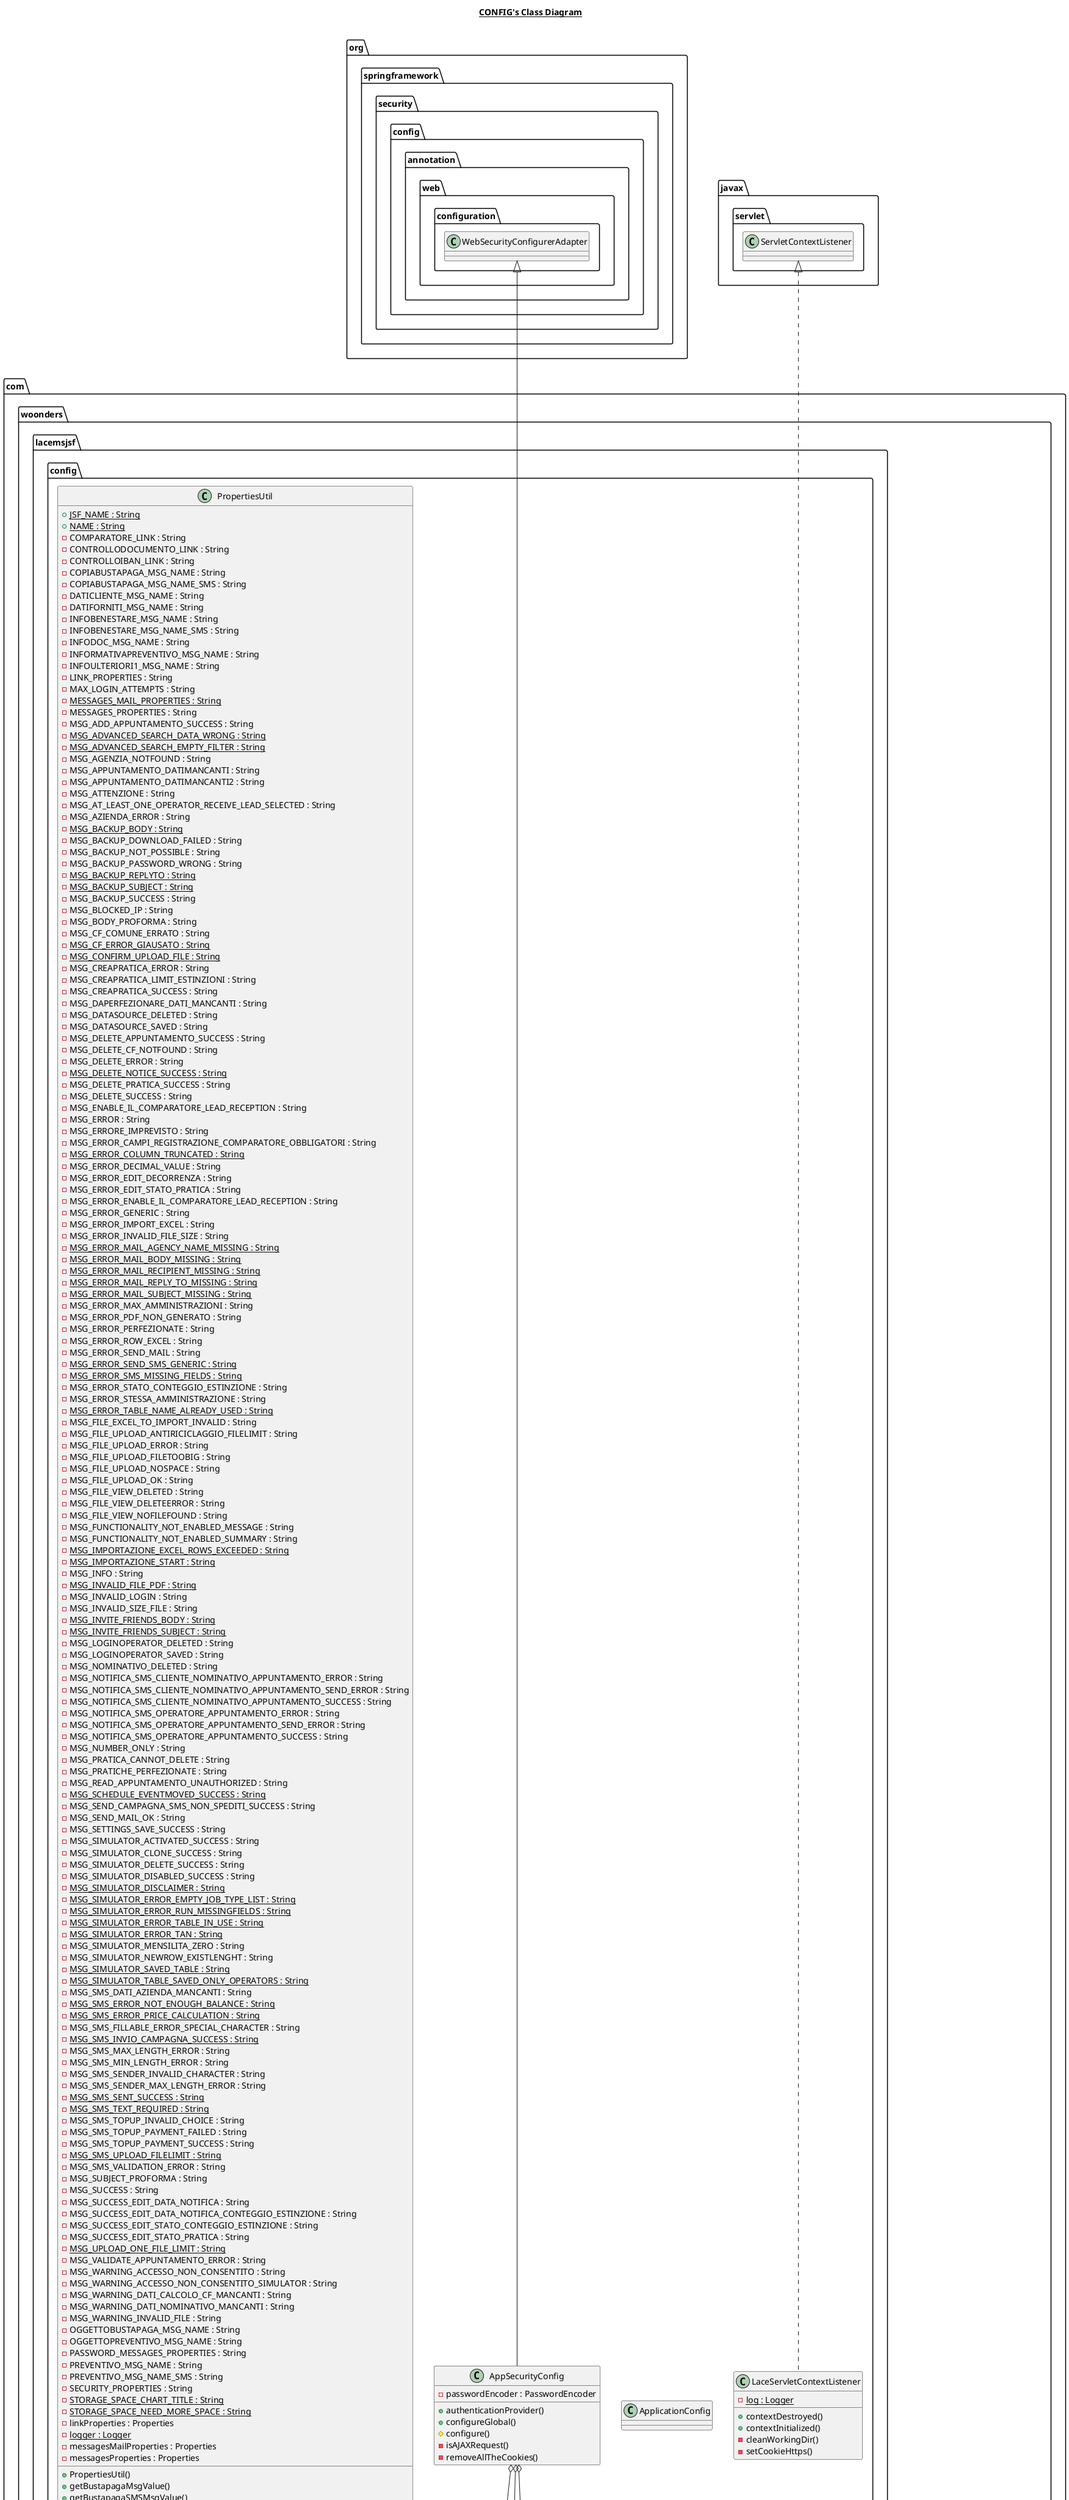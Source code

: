 @startuml

title __CONFIG's Class Diagram__\n

  namespace com.woonders.lacemsjsf.config {
    class com.woonders.lacemsjsf.config.AppSecurityConfig {
        - passwordEncoder : PasswordEncoder
        + authenticationProvider()
        + configureGlobal()
        # configure()
        - isAJAXRequest()
        - removeAllTheCookies()
    }
  }
  

  namespace com.woonders.lacemsjsf.config {
    class com.woonders.lacemsjsf.config.ApplicationConfig {
    }
  }
  

  namespace com.woonders.lacemsjsf.config {
    class com.woonders.lacemsjsf.config.LaceServletContextListener {
        {static} - log : Logger
        + contextDestroyed()
        + contextInitialized()
        - cleanWorkingDir()
        - setCookieHttps()
    }
  }
  

  namespace com.woonders.lacemsjsf.config {
    class com.woonders.lacemsjsf.config.PropertiesUtil {
        {static} + JSF_NAME : String
        {static} + NAME : String
        - COMPARATORE_LINK : String
        - CONTROLLODOCUMENTO_LINK : String
        - CONTROLLOIBAN_LINK : String
        - COPIABUSTAPAGA_MSG_NAME : String
        - COPIABUSTAPAGA_MSG_NAME_SMS : String
        - DATICLIENTE_MSG_NAME : String
        - DATIFORNITI_MSG_NAME : String
        - INFOBENESTARE_MSG_NAME : String
        - INFOBENESTARE_MSG_NAME_SMS : String
        - INFODOC_MSG_NAME : String
        - INFORMATIVAPREVENTIVO_MSG_NAME : String
        - INFOULTERIORI1_MSG_NAME : String
        - LINK_PROPERTIES : String
        - MAX_LOGIN_ATTEMPTS : String
        {static} - MESSAGES_MAIL_PROPERTIES : String
        - MESSAGES_PROPERTIES : String
        - MSG_ADD_APPUNTAMENTO_SUCCESS : String
        {static} - MSG_ADVANCED_SEARCH_DATA_WRONG : String
        {static} - MSG_ADVANCED_SEARCH_EMPTY_FILTER : String
        - MSG_AGENZIA_NOTFOUND : String
        - MSG_APPUNTAMENTO_DATIMANCANTI : String
        - MSG_APPUNTAMENTO_DATIMANCANTI2 : String
        - MSG_ATTENZIONE : String
        - MSG_AT_LEAST_ONE_OPERATOR_RECEIVE_LEAD_SELECTED : String
        - MSG_AZIENDA_ERROR : String
        {static} - MSG_BACKUP_BODY : String
        - MSG_BACKUP_DOWNLOAD_FAILED : String
        - MSG_BACKUP_NOT_POSSIBLE : String
        - MSG_BACKUP_PASSWORD_WRONG : String
        {static} - MSG_BACKUP_REPLYTO : String
        {static} - MSG_BACKUP_SUBJECT : String
        - MSG_BACKUP_SUCCESS : String
        - MSG_BLOCKED_IP : String
        - MSG_BODY_PROFORMA : String
        - MSG_CF_COMUNE_ERRATO : String
        {static} - MSG_CF_ERROR_GIAUSATO : String
        {static} - MSG_CONFIRM_UPLOAD_FILE : String
        - MSG_CREAPRATICA_ERROR : String
        - MSG_CREAPRATICA_LIMIT_ESTINZIONI : String
        - MSG_CREAPRATICA_SUCCESS : String
        - MSG_DAPERFEZIONARE_DATI_MANCANTI : String
        - MSG_DATASOURCE_DELETED : String
        - MSG_DATASOURCE_SAVED : String
        - MSG_DELETE_APPUNTAMENTO_SUCCESS : String
        - MSG_DELETE_CF_NOTFOUND : String
        - MSG_DELETE_ERROR : String
        {static} - MSG_DELETE_NOTICE_SUCCESS : String
        - MSG_DELETE_PRATICA_SUCCESS : String
        - MSG_DELETE_SUCCESS : String
        - MSG_ENABLE_IL_COMPARATORE_LEAD_RECEPTION : String
        - MSG_ERROR : String
        - MSG_ERRORE_IMPREVISTO : String
        - MSG_ERROR_CAMPI_REGISTRAZIONE_COMPARATORE_OBBLIGATORI : String
        {static} - MSG_ERROR_COLUMN_TRUNCATED : String
        - MSG_ERROR_DECIMAL_VALUE : String
        - MSG_ERROR_EDIT_DECORRENZA : String
        - MSG_ERROR_EDIT_STATO_PRATICA : String
        - MSG_ERROR_ENABLE_IL_COMPARATORE_LEAD_RECEPTION : String
        - MSG_ERROR_GENERIC : String
        - MSG_ERROR_IMPORT_EXCEL : String
        - MSG_ERROR_INVALID_FILE_SIZE : String
        {static} - MSG_ERROR_MAIL_AGENCY_NAME_MISSING : String
        {static} - MSG_ERROR_MAIL_BODY_MISSING : String
        {static} - MSG_ERROR_MAIL_RECIPIENT_MISSING : String
        {static} - MSG_ERROR_MAIL_REPLY_TO_MISSING : String
        {static} - MSG_ERROR_MAIL_SUBJECT_MISSING : String
        - MSG_ERROR_MAX_AMMINISTRAZIONI : String
        - MSG_ERROR_PDF_NON_GENERATO : String
        - MSG_ERROR_PERFEZIONATE : String
        - MSG_ERROR_ROW_EXCEL : String
        - MSG_ERROR_SEND_MAIL : String
        {static} - MSG_ERROR_SEND_SMS_GENERIC : String
        {static} - MSG_ERROR_SMS_MISSING_FIELDS : String
        - MSG_ERROR_STATO_CONTEGGIO_ESTINZIONE : String
        - MSG_ERROR_STESSA_AMMINISTRAZIONE : String
        {static} - MSG_ERROR_TABLE_NAME_ALREADY_USED : String
        - MSG_FILE_EXCEL_TO_IMPORT_INVALID : String
        - MSG_FILE_UPLOAD_ANTIRICICLAGGIO_FILELIMIT : String
        - MSG_FILE_UPLOAD_ERROR : String
        - MSG_FILE_UPLOAD_FILETOOBIG : String
        - MSG_FILE_UPLOAD_NOSPACE : String
        - MSG_FILE_UPLOAD_OK : String
        - MSG_FILE_VIEW_DELETED : String
        - MSG_FILE_VIEW_DELETEERROR : String
        - MSG_FILE_VIEW_NOFILEFOUND : String
        - MSG_FUNCTIONALITY_NOT_ENABLED_MESSAGE : String
        - MSG_FUNCTIONALITY_NOT_ENABLED_SUMMARY : String
        {static} - MSG_IMPORTAZIONE_EXCEL_ROWS_EXCEEDED : String
        {static} - MSG_IMPORTAZIONE_START : String
        - MSG_INFO : String
        {static} - MSG_INVALID_FILE_PDF : String
        - MSG_INVALID_LOGIN : String
        - MSG_INVALID_SIZE_FILE : String
        {static} - MSG_INVITE_FRIENDS_BODY : String
        {static} - MSG_INVITE_FRIENDS_SUBJECT : String
        - MSG_LOGINOPERATOR_DELETED : String
        - MSG_LOGINOPERATOR_SAVED : String
        - MSG_NOMINATIVO_DELETED : String
        - MSG_NOTIFICA_SMS_CLIENTE_NOMINATIVO_APPUNTAMENTO_ERROR : String
        - MSG_NOTIFICA_SMS_CLIENTE_NOMINATIVO_APPUNTAMENTO_SEND_ERROR : String
        - MSG_NOTIFICA_SMS_CLIENTE_NOMINATIVO_APPUNTAMENTO_SUCCESS : String
        - MSG_NOTIFICA_SMS_OPERATORE_APPUNTAMENTO_ERROR : String
        - MSG_NOTIFICA_SMS_OPERATORE_APPUNTAMENTO_SEND_ERROR : String
        - MSG_NOTIFICA_SMS_OPERATORE_APPUNTAMENTO_SUCCESS : String
        - MSG_NUMBER_ONLY : String
        - MSG_PRATICA_CANNOT_DELETE : String
        - MSG_PRATICHE_PERFEZIONATE : String
        - MSG_READ_APPUNTAMENTO_UNAUTHORIZED : String
        {static} - MSG_SCHEDULE_EVENTMOVED_SUCCESS : String
        - MSG_SEND_CAMPAGNA_SMS_NON_SPEDITI_SUCCESS : String
        - MSG_SEND_MAIL_OK : String
        - MSG_SETTINGS_SAVE_SUCCESS : String
        - MSG_SIMULATOR_ACTIVATED_SUCCESS : String
        - MSG_SIMULATOR_CLONE_SUCCESS : String
        - MSG_SIMULATOR_DELETE_SUCCESS : String
        - MSG_SIMULATOR_DISABLED_SUCCESS : String
        {static} - MSG_SIMULATOR_DISCLAIMER : String
        {static} - MSG_SIMULATOR_ERROR_EMPTY_JOB_TYPE_LIST : String
        {static} - MSG_SIMULATOR_ERROR_RUN_MISSINGFIELDS : String
        {static} - MSG_SIMULATOR_ERROR_TABLE_IN_USE : String
        {static} - MSG_SIMULATOR_ERROR_TAN : String
        - MSG_SIMULATOR_MENSILITA_ZERO : String
        - MSG_SIMULATOR_NEWROW_EXISTLENGHT : String
        {static} - MSG_SIMULATOR_SAVED_TABLE : String
        {static} - MSG_SIMULATOR_TABLE_SAVED_ONLY_OPERATORS : String
        - MSG_SMS_DATI_AZIENDA_MANCANTI : String
        {static} - MSG_SMS_ERROR_NOT_ENOUGH_BALANCE : String
        {static} - MSG_SMS_ERROR_PRICE_CALCULATION : String
        - MSG_SMS_FILLABLE_ERROR_SPECIAL_CHARACTER : String
        {static} - MSG_SMS_INVIO_CAMPAGNA_SUCCESS : String
        - MSG_SMS_MAX_LENGTH_ERROR : String
        - MSG_SMS_MIN_LENGTH_ERROR : String
        - MSG_SMS_SENDER_INVALID_CHARACTER : String
        - MSG_SMS_SENDER_MAX_LENGTH_ERROR : String
        {static} - MSG_SMS_SENT_SUCCESS : String
        {static} - MSG_SMS_TEXT_REQUIRED : String
        - MSG_SMS_TOPUP_INVALID_CHOICE : String
        - MSG_SMS_TOPUP_PAYMENT_FAILED : String
        - MSG_SMS_TOPUP_PAYMENT_SUCCESS : String
        {static} - MSG_SMS_UPLOAD_FILELIMIT : String
        - MSG_SMS_VALIDATION_ERROR : String
        - MSG_SUBJECT_PROFORMA : String
        - MSG_SUCCESS : String
        - MSG_SUCCESS_EDIT_DATA_NOTIFICA : String
        - MSG_SUCCESS_EDIT_DATA_NOTIFICA_CONTEGGIO_ESTINZIONE : String
        - MSG_SUCCESS_EDIT_STATO_CONTEGGIO_ESTINZIONE : String
        - MSG_SUCCESS_EDIT_STATO_PRATICA : String
        {static} - MSG_UPLOAD_ONE_FILE_LIMIT : String
        - MSG_VALIDATE_APPUNTAMENTO_ERROR : String
        - MSG_WARNING_ACCESSO_NON_CONSENTITO : String
        - MSG_WARNING_ACCESSO_NON_CONSENTITO_SIMULATOR : String
        - MSG_WARNING_DATI_CALCOLO_CF_MANCANTI : String
        - MSG_WARNING_DATI_NOMINATIVO_MANCANTI : String
        - MSG_WARNING_INVALID_FILE : String
        - OGGETTOBUSTAPAGA_MSG_NAME : String
        - OGGETTOPREVENTIVO_MSG_NAME : String
        - PASSWORD_MESSAGES_PROPERTIES : String
        - PREVENTIVO_MSG_NAME : String
        - PREVENTIVO_MSG_NAME_SMS : String
        - SECURITY_PROPERTIES : String
        {static} - STORAGE_SPACE_CHART_TITLE : String
        {static} - STORAGE_SPACE_NEED_MORE_SPACE : String
        - linkProperties : Properties
        {static} - logger : Logger
        - messagesMailProperties : Properties
        - messagesProperties : Properties
        + PropertiesUtil()
        + getBustapagaMsgValue()
        + getBustapagaSMSMsgValue()
        + getDatiClienteMsgValue()
        + getDatiFornitiMsgValue()
        + getInfoBenestareMsgValue()
        + getInfoBenestareSMSMsgValue()
        + getInfoDocMsgValue()
        + getInfoUlteriori1MsgValue()
        + getInformativaPreventivoMsgValue()
        + getLinkComparatoreValue()
        + getLinkDocumentiValue()
        + getLinkIbanValue()
        + getMsgAccessoNonConsentito()
        + getMsgAccessoNonConsentitoSimulator()
        + getMsgAddAppuntamentoSuccess()
        + getMsgAdvancedSearchDataWrong()
        + getMsgAdvancedSearchEmptyFilter()
        + getMsgAgenziaNotFound()
        + getMsgAppuntamentoClienteNominativoNotificaSmsError()
        + getMsgAppuntamentoClienteNominativoNotificaSmsSendError()
        + getMsgAppuntamentoClienteNominativoNotificaSmsSuccess()
        + getMsgAppuntamentoDatiMancanti()
        + getMsgAppuntamentoDatiMancanti2()
        + getMsgAppuntamentoOperatoreNotificaSmsError()
        + getMsgAppuntamentoOperatoreNotificaSmsSendError()
        + getMsgAppuntamentoOperatoreNotificaSmsSuccess()
        + getMsgAppuntamentoValidateError()
        + getMsgAtLeastOneOperatorReceiveLeadSelected()
        + getMsgAttenzione()
        + getMsgAziendaError()
        + getMsgBackupBody()
        + getMsgBackupDownloadFailed()
        + getMsgBackupNotPossible()
        + getMsgBackupPasswordWrong()
        + getMsgBackupReplyto()
        + getMsgBackupSubject()
        + getMsgBackupSuccess()
        + getMsgBlockedIp()
        + getMsgBodyProforma()
        + getMsgCfComuneErrato()
        + getMsgCfErrorGiaUsato()
        + getMsgConfirmUploadFile()
        + getMsgCreaPraticaError()
        + getMsgCreaPraticaLimitEstinzioni()
        + getMsgCreaPraticaSuccess()
        + getMsgDaPerfezionareDatiMancanti()
        + getMsgDataSourceDeleted()
        + getMsgDataSourceSaved()
        + getMsgDatiAziendaMancanti()
        + getMsgDatiCalcoloCfMancanti()
        + getMsgDatiNominativoMancanti()
        + getMsgDeleteAppuntamentoSuccess()
        + getMsgDeleteCfNotFound()
        + getMsgDeleteError()
        + getMsgDeleteNoticeSuccess()
        + getMsgDeletePraticaSuccess()
        + getMsgDeleteSuccess()
        + getMsgEnableIlComparatoreLeadReception()
        + getMsgError()
        + getMsgErrorCampiRegistrazioneComparatoreObbligatori()
        + getMsgErrorColumnTruncated()
        + getMsgErrorDecimalValue()
        + getMsgErrorEditDecorrenza()
        + getMsgErrorEditStatoConteggioEstinzione()
        + getMsgErrorEditStatoPratica()
        + getMsgErrorEnableIlComparatoreLeadReception()
        + getMsgErrorGeneric()
        + getMsgErrorImportExcel()
        + getMsgErrorMailAgencyNameMissing()
        + getMsgErrorMailBodyMissing()
        + getMsgErrorMailRecipientMissing()
        + getMsgErrorMailReplyToMissing()
        + getMsgErrorMailSubjectMissing()
        + getMsgErrorMaxAmministrazioni()
        + getMsgErrorPdfNonGenerato()
        + getMsgErrorPerfezionate()
        + getMsgErrorRowExcel()
        + getMsgErrorSendMail()
        + getMsgErrorSendSmsGeneric()
        + getMsgErrorSmsMissingFields()
        + getMsgErrorStessaAmministrazione()
        + getMsgErroreImprevisto()
        + getMsgFileExcelToImportNotValid()
        + getMsgFileUploadAntiriciclaggioFileLimit()
        + getMsgFileUploadError()
        + getMsgFileUploadNoSpace()
        + getMsgFileUploadOk()
        + getMsgFileUploadTooBig()
        + getMsgFileViewDeleteError()
        + getMsgFileViewDeleted()
        + getMsgFileViewNoFileFound()
        + getMsgFunctionalityNotEnabledFull()
        + getMsgFunctionalityNotEnabledMessage()
        + getMsgFunctionalityNotEnabledSummary()
        + getMsgImportExcelRowsExceeded()
        + getMsgImportazioneStart()
        + getMsgInfo()
        + getMsgInvalidFile()
        + getMsgInvalidFilePdf()
        + getMsgInvalidFileSize()
        + getMsgInvalidFileSizeNoticeBoard()
        + getMsgInvalidLogin()
        + getMsgInvalidSizeFile()
        + getMsgInviteFriendsBody()
        + getMsgInviteFriendsSubject()
        + getMsgLoginOperatorDeleted()
        + getMsgLoginOperatorSaved()
        + getMsgNominativoDeleted()
        + getMsgNumberOnly()
        + getMsgPraticaCannotDelete()
        + getMsgPratichePerfezionate()
        + getMsgReadAppuntamentoUnauthorized()
        + getMsgScheduleEventMovedSuccess()
        + getMsgSendCampagnaSmsNonSpediti()
        + getMsgSendMailOk()
        + getMsgSettingsSaveSuccess()
        + getMsgSimulatorActivatedSuccess()
        + getMsgSimulatorCloneSuccess()
        + getMsgSimulatorDeleteSuccess()
        + getMsgSimulatorDisabledSuccess()
        + getMsgSimulatorDisclaimer()
        + getMsgSimulatorErrorEmptyJobTypeList()
        + getMsgSimulatorErrorRunMissingFields()
        + getMsgSimulatorErrorTableInUse()
        + getMsgSimulatorErrorTan()
        + getMsgSimulatorMensilitaZero()
        + getMsgSimulatorNewRowExistLenght()
        + getMsgSimulatorSavedTable()
        + getMsgSimulatorTableSavedOnlyOperators()
        + getMsgSmsErrorNotEnoughBalance()
        + getMsgSmsErrorPriceCalculation()
        + getMsgSmsFillableErrorSpecialCharacter()
        + getMsgSmsInvioCampagnaSuccess()
        + getMsgSmsMaxLengthError()
        + getMsgSmsMinLengthError()
        + getMsgSmsSenderInvalidCharacter()
        + getMsgSmsSenderMaxLengthError()
        + getMsgSmsSentSuccess()
        + getMsgSmsTextRequired()
        + getMsgSmsTopupInvalidChoice()
        + getMsgSmsTopupPaymentFailed()
        + getMsgSmsTopupPaymentSuccess()
        + getMsgSmsUploadFilelimit()
        + getMsgSmsValidationError()
        + getMsgSubjectProforma()
        + getMsgSuccess()
        + getMsgSuccessEditDataNotifica()
        + getMsgSuccessEditDataNotificaConteggioEstinzione()
        + getMsgSuccessEditStatoConteggioEstinzione()
        + getMsgSuccessEditStatoPratica()
        + getMsgTableNameAlreadyUsed()
        + getMsgUploadOneFileLimit()
        + getOggettoMailBustapagaValue()
        + getOggettoMailPreventivoValue()
        + getPasswordMessagesProperties()
        + getPreventivoMsgSMSValue()
        + getPreventivoMsgValue()
        + getStorageSpaceChartTitle()
        + getStorageSpaceNeedMoreSpace()
        - loadProperties()
    }
  }
  

  com.woonders.lacemsjsf.config.AppSecurityConfig -up-|> org.springframework.security.config.annotation.web.configuration.WebSecurityConfigurerAdapter
  com.woonders.lacemsjsf.config.AppSecurityConfig o-- com.woonders.lacemsjsf.config.security.CustomAuthenticationFailureHandler : customAuthenticationFailureHandler
  com.woonders.lacemsjsf.config.AppSecurityConfig o-- com.woonders.lacemsjsf.config.security.CustomAuthenticationSuccessHandler : customAuthenticationSuccessHandler
  com.woonders.lacemsjsf.config.AppSecurityConfig o-- com.woonders.lacemscommon.service.OperatorService : operatorService
  com.woonders.lacemsjsf.config.LaceServletContextListener .up.|> javax.servlet.ServletContextListener


right footer


PlantUML diagram generated by SketchIt! (https://bitbucket.org/pmesmeur/sketch.it)
For more information about this tool, please contact philippe.mesmeur@gmail.com
endfooter

@enduml
